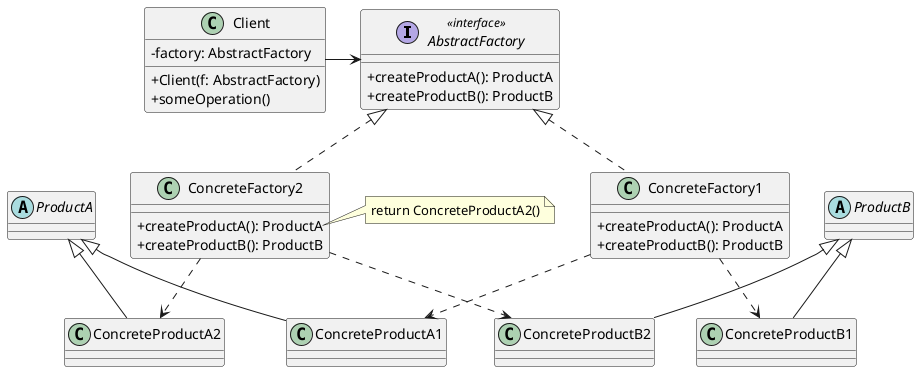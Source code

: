 @startuml Abstract Factory Structure
skinparam ClassAttributeIconSize 0

interface AbstractFactory <<interface>> {
  + createProductA(): ProductA
  + createProductB(): ProductB
}

class ConcreteFactory1 implements AbstractFactory {
  + createProductA(): ProductA
  + createProductB(): ProductB
}

class ConcreteFactory2 implements AbstractFactory {
  + createProductA(): ProductA
  + createProductB(): ProductB
}

note right of ConcreteFactory2::createProductA
  return ConcreteProductA2()
end note

abstract class ProductA

class ConcreteProductA1 extends ProductA
class ConcreteProductA2 extends ProductA

abstract class ProductB

class ConcreteProductB1 extends ProductB
class ConcreteProductB2 extends ProductB

ConcreteFactory1 ..> ConcreteProductA1
ConcreteFactory1 ..> ConcreteProductB1

ConcreteFactory2 ..> ConcreteProductA2
ConcreteFactory2 ..> ConcreteProductB2

class Client {
  - factory: AbstractFactory
  + Client(f: AbstractFactory)
  + someOperation()
}

Client -> AbstractFactory
@enduml